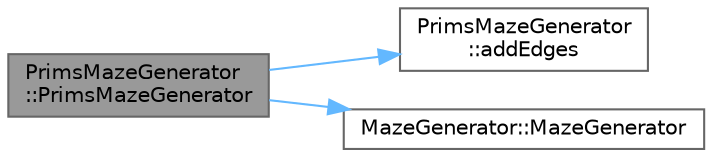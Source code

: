 digraph "PrimsMazeGenerator::PrimsMazeGenerator"
{
 // LATEX_PDF_SIZE
  bgcolor="transparent";
  edge [fontname=Helvetica,fontsize=10,labelfontname=Helvetica,labelfontsize=10];
  node [fontname=Helvetica,fontsize=10,shape=box,height=0.2,width=0.4];
  rankdir="LR";
  Node1 [id="Node000001",label="PrimsMazeGenerator\l::PrimsMazeGenerator",height=0.2,width=0.4,color="gray40", fillcolor="grey60", style="filled", fontcolor="black",tooltip=" "];
  Node1 -> Node2 [id="edge1_Node000001_Node000002",color="steelblue1",style="solid",tooltip=" "];
  Node2 [id="Node000002",label="PrimsMazeGenerator\l::addEdges",height=0.2,width=0.4,color="grey40", fillcolor="white", style="filled",URL="$class_prims_maze_generator.html#ad69aa38e2de71e2d2ea0d708a59fb979",tooltip=" "];
  Node1 -> Node3 [id="edge2_Node000001_Node000003",color="steelblue1",style="solid",tooltip=" "];
  Node3 [id="Node000003",label="MazeGenerator::MazeGenerator",height=0.2,width=0.4,color="grey40", fillcolor="white", style="filled",URL="$class_maze_generator.html#aa813ec20dbaf33d002b1aa0fe5814528",tooltip=" "];
}
